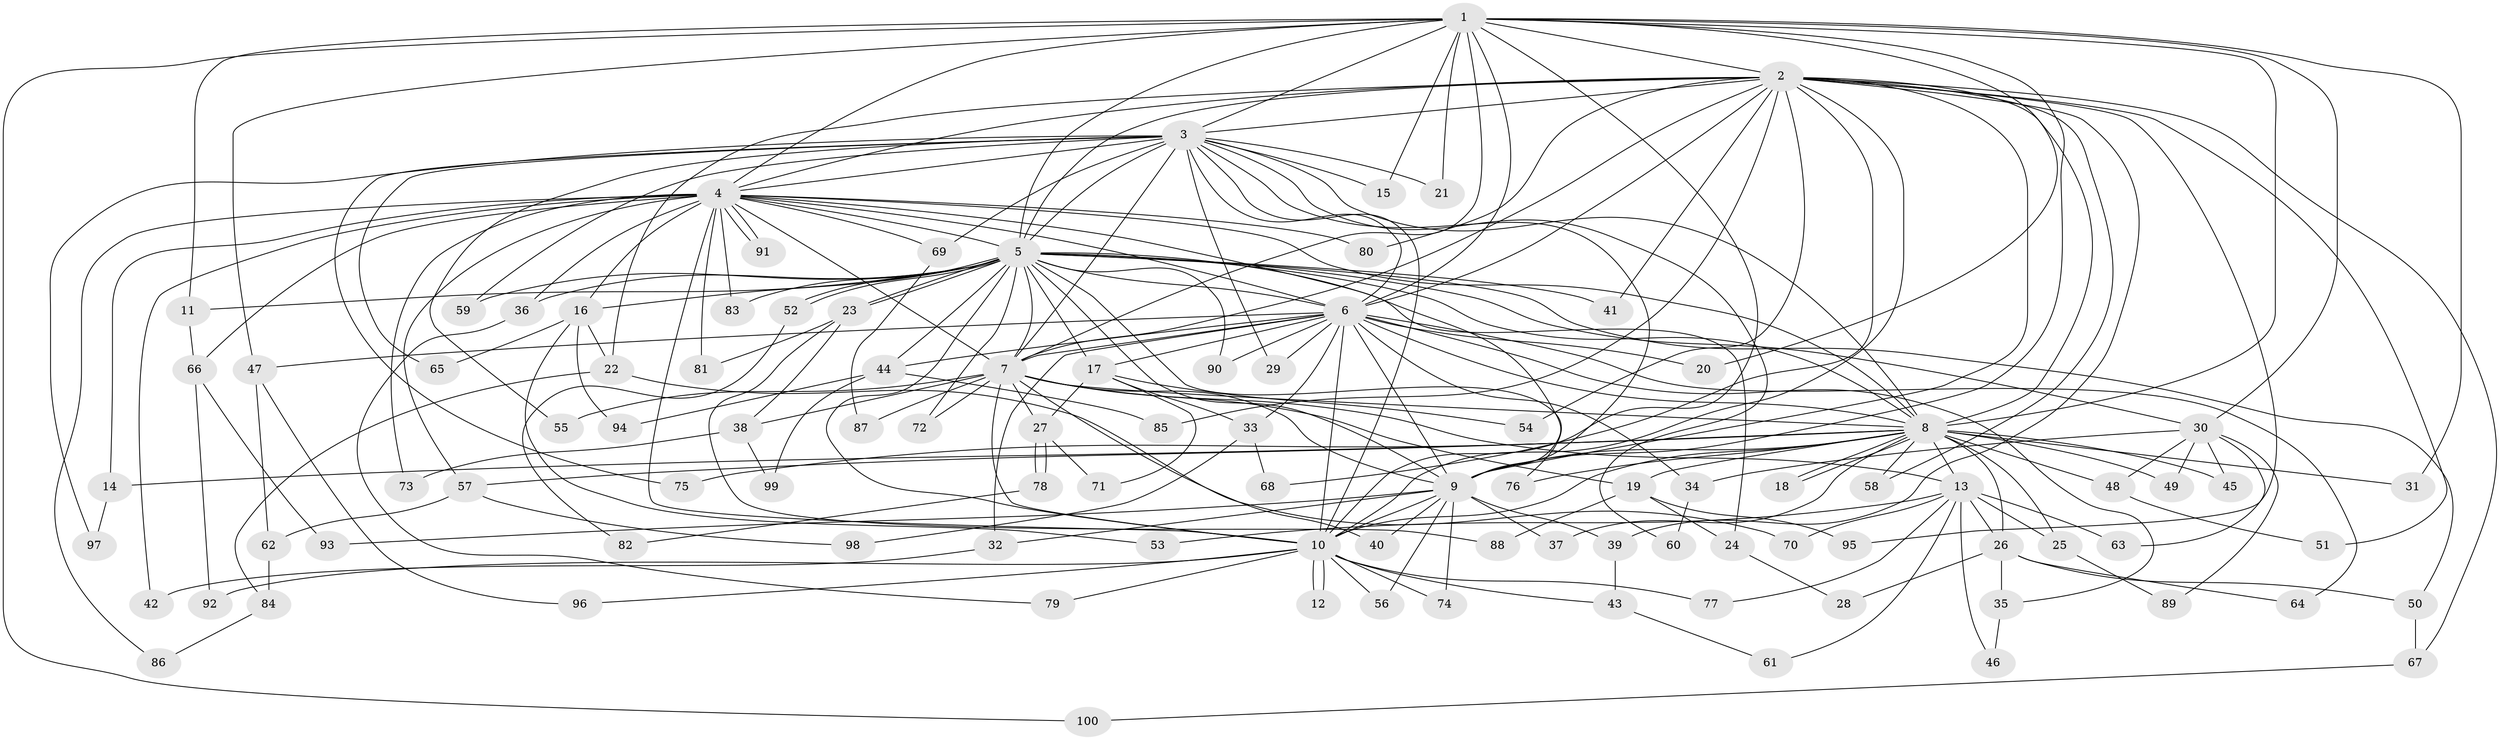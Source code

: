 // Generated by graph-tools (version 1.1) at 2025/38/02/21/25 10:38:52]
// undirected, 100 vertices, 225 edges
graph export_dot {
graph [start="1"]
  node [color=gray90,style=filled];
  1;
  2;
  3;
  4;
  5;
  6;
  7;
  8;
  9;
  10;
  11;
  12;
  13;
  14;
  15;
  16;
  17;
  18;
  19;
  20;
  21;
  22;
  23;
  24;
  25;
  26;
  27;
  28;
  29;
  30;
  31;
  32;
  33;
  34;
  35;
  36;
  37;
  38;
  39;
  40;
  41;
  42;
  43;
  44;
  45;
  46;
  47;
  48;
  49;
  50;
  51;
  52;
  53;
  54;
  55;
  56;
  57;
  58;
  59;
  60;
  61;
  62;
  63;
  64;
  65;
  66;
  67;
  68;
  69;
  70;
  71;
  72;
  73;
  74;
  75;
  76;
  77;
  78;
  79;
  80;
  81;
  82;
  83;
  84;
  85;
  86;
  87;
  88;
  89;
  90;
  91;
  92;
  93;
  94;
  95;
  96;
  97;
  98;
  99;
  100;
  1 -- 2;
  1 -- 3;
  1 -- 4;
  1 -- 5;
  1 -- 6;
  1 -- 7;
  1 -- 8;
  1 -- 9;
  1 -- 10;
  1 -- 11;
  1 -- 15;
  1 -- 20;
  1 -- 21;
  1 -- 30;
  1 -- 31;
  1 -- 47;
  1 -- 100;
  2 -- 3;
  2 -- 4;
  2 -- 5;
  2 -- 6;
  2 -- 7;
  2 -- 8;
  2 -- 9;
  2 -- 10;
  2 -- 22;
  2 -- 39;
  2 -- 41;
  2 -- 51;
  2 -- 54;
  2 -- 58;
  2 -- 67;
  2 -- 68;
  2 -- 80;
  2 -- 85;
  2 -- 95;
  3 -- 4;
  3 -- 5;
  3 -- 6;
  3 -- 7;
  3 -- 8;
  3 -- 9;
  3 -- 10;
  3 -- 15;
  3 -- 21;
  3 -- 29;
  3 -- 55;
  3 -- 59;
  3 -- 60;
  3 -- 65;
  3 -- 69;
  3 -- 75;
  3 -- 97;
  4 -- 5;
  4 -- 6;
  4 -- 7;
  4 -- 8;
  4 -- 9;
  4 -- 10;
  4 -- 14;
  4 -- 16;
  4 -- 36;
  4 -- 42;
  4 -- 57;
  4 -- 66;
  4 -- 69;
  4 -- 73;
  4 -- 80;
  4 -- 81;
  4 -- 83;
  4 -- 86;
  4 -- 91;
  4 -- 91;
  5 -- 6;
  5 -- 7;
  5 -- 8;
  5 -- 9;
  5 -- 10;
  5 -- 11;
  5 -- 16;
  5 -- 17;
  5 -- 23;
  5 -- 23;
  5 -- 24;
  5 -- 30;
  5 -- 36;
  5 -- 41;
  5 -- 44;
  5 -- 50;
  5 -- 52;
  5 -- 52;
  5 -- 59;
  5 -- 72;
  5 -- 76;
  5 -- 83;
  5 -- 90;
  6 -- 7;
  6 -- 8;
  6 -- 9;
  6 -- 10;
  6 -- 17;
  6 -- 20;
  6 -- 29;
  6 -- 32;
  6 -- 33;
  6 -- 34;
  6 -- 35;
  6 -- 44;
  6 -- 47;
  6 -- 64;
  6 -- 90;
  7 -- 8;
  7 -- 9;
  7 -- 10;
  7 -- 13;
  7 -- 19;
  7 -- 27;
  7 -- 38;
  7 -- 40;
  7 -- 55;
  7 -- 72;
  7 -- 87;
  8 -- 9;
  8 -- 10;
  8 -- 13;
  8 -- 14;
  8 -- 18;
  8 -- 18;
  8 -- 19;
  8 -- 25;
  8 -- 26;
  8 -- 31;
  8 -- 37;
  8 -- 45;
  8 -- 48;
  8 -- 49;
  8 -- 57;
  8 -- 58;
  8 -- 75;
  8 -- 76;
  9 -- 10;
  9 -- 32;
  9 -- 37;
  9 -- 39;
  9 -- 40;
  9 -- 56;
  9 -- 74;
  9 -- 93;
  10 -- 12;
  10 -- 12;
  10 -- 43;
  10 -- 56;
  10 -- 74;
  10 -- 77;
  10 -- 79;
  10 -- 92;
  10 -- 96;
  11 -- 66;
  13 -- 25;
  13 -- 26;
  13 -- 46;
  13 -- 53;
  13 -- 61;
  13 -- 63;
  13 -- 70;
  13 -- 77;
  14 -- 97;
  16 -- 22;
  16 -- 53;
  16 -- 65;
  16 -- 94;
  17 -- 27;
  17 -- 33;
  17 -- 54;
  17 -- 71;
  19 -- 24;
  19 -- 88;
  19 -- 95;
  22 -- 70;
  22 -- 84;
  23 -- 38;
  23 -- 81;
  23 -- 88;
  24 -- 28;
  25 -- 89;
  26 -- 28;
  26 -- 35;
  26 -- 50;
  26 -- 64;
  27 -- 71;
  27 -- 78;
  27 -- 78;
  30 -- 34;
  30 -- 45;
  30 -- 48;
  30 -- 49;
  30 -- 63;
  30 -- 89;
  32 -- 42;
  33 -- 68;
  33 -- 98;
  34 -- 60;
  35 -- 46;
  36 -- 79;
  38 -- 73;
  38 -- 99;
  39 -- 43;
  43 -- 61;
  44 -- 85;
  44 -- 94;
  44 -- 99;
  47 -- 62;
  47 -- 96;
  48 -- 51;
  50 -- 67;
  52 -- 82;
  57 -- 62;
  57 -- 98;
  62 -- 84;
  66 -- 92;
  66 -- 93;
  67 -- 100;
  69 -- 87;
  78 -- 82;
  84 -- 86;
}
